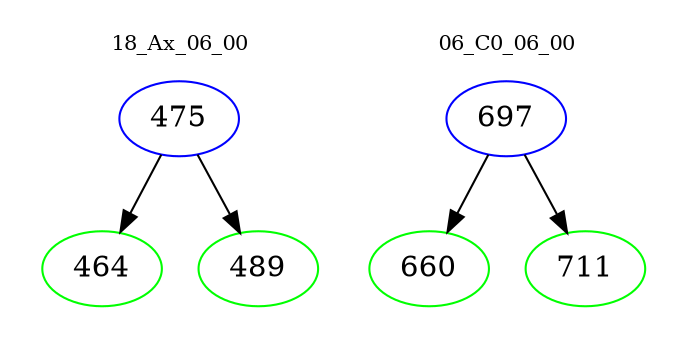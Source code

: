 digraph{
subgraph cluster_0 {
color = white
label = "18_Ax_06_00";
fontsize=10;
T0_475 [label="475", color="blue"]
T0_475 -> T0_464 [color="black"]
T0_464 [label="464", color="green"]
T0_475 -> T0_489 [color="black"]
T0_489 [label="489", color="green"]
}
subgraph cluster_1 {
color = white
label = "06_C0_06_00";
fontsize=10;
T1_697 [label="697", color="blue"]
T1_697 -> T1_660 [color="black"]
T1_660 [label="660", color="green"]
T1_697 -> T1_711 [color="black"]
T1_711 [label="711", color="green"]
}
}
